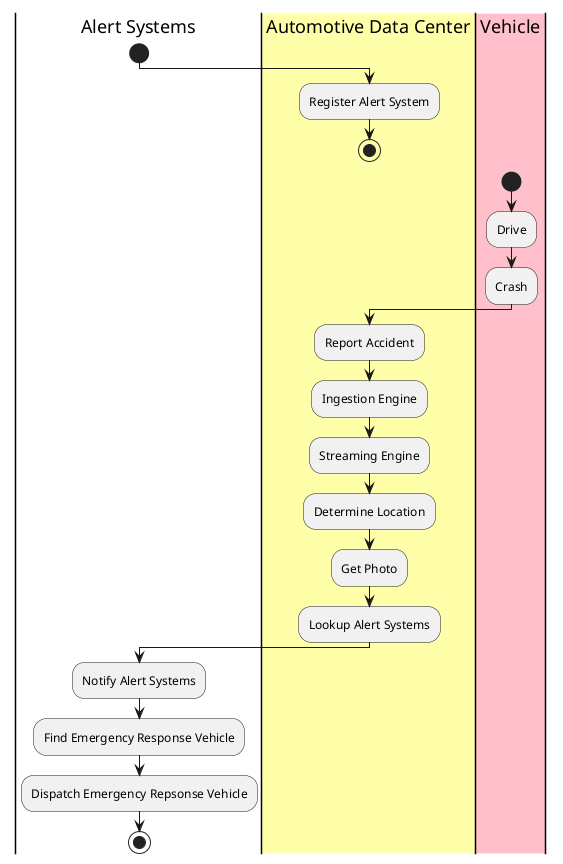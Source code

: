 @startuml
|Alert Systems|
start
|#ffffaa|Automotive Data Center|
:Register Alert System;
stop
|#pink|Vehicle|
start
:Drive;
:Crash;
|Automotive Data Center|
:Report Accident;
:Ingestion Engine;
:Streaming Engine;
:Determine Location;
:Get Photo;
:Lookup Alert Systems;
|Alert Systems|
:Notify Alert Systems;
:Find Emergency Response Vehicle;
:Dispatch Emergency Repsonse Vehicle;
stop
@enduml
